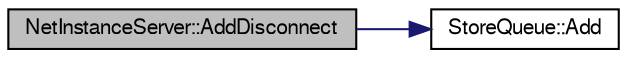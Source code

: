 digraph G
{
  edge [fontname="FreeSans",fontsize="10",labelfontname="FreeSans",labelfontsize="10"];
  node [fontname="FreeSans",fontsize="10",shape=record];
  rankdir=LR;
  Node1 [label="NetInstanceServer::AddDisconnect",height=0.2,width=0.4,color="black", fillcolor="grey75", style="filled" fontcolor="black"];
  Node1 -> Node2 [color="midnightblue",fontsize="10",style="solid",fontname="FreeSans"];
  Node2 [label="StoreQueue::Add",height=0.2,width=0.4,color="black", fillcolor="white", style="filled",URL="$class_store_queue.html#a333cd8c9af7f748401c8ad97c1487556"];
}
